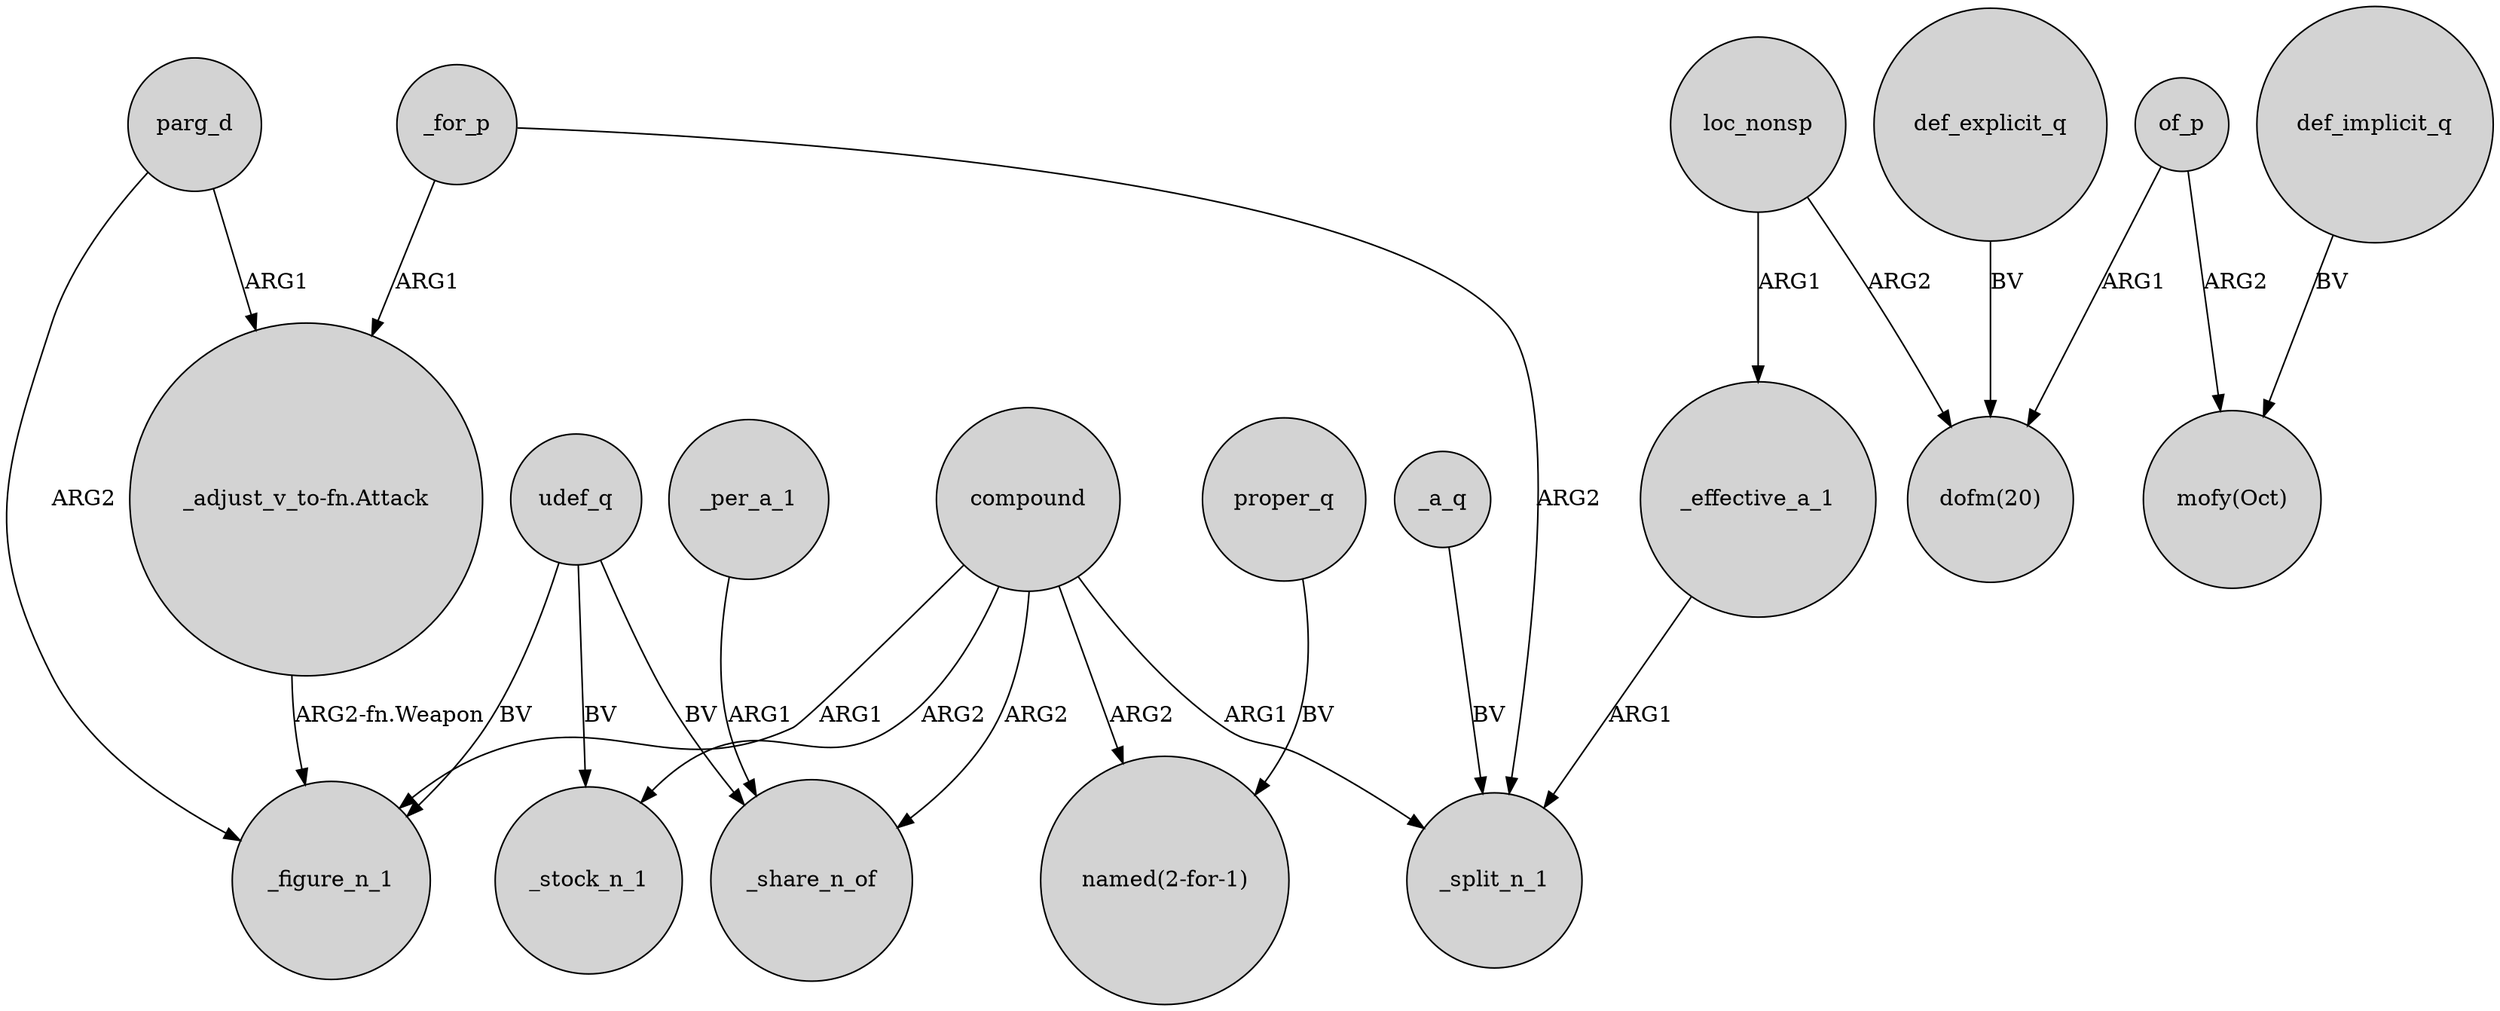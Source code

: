 digraph {
	node [shape=circle style=filled]
	udef_q -> _figure_n_1 [label=BV]
	parg_d -> _figure_n_1 [label=ARG2]
	compound -> _figure_n_1 [label=ARG1]
	of_p -> "dofm(20)" [label=ARG1]
	of_p -> "mofy(Oct)" [label=ARG2]
	parg_d -> "_adjust_v_to-fn.Attack" [label=ARG1]
	compound -> _split_n_1 [label=ARG1]
	_effective_a_1 -> _split_n_1 [label=ARG1]
	_for_p -> _split_n_1 [label=ARG2]
	def_explicit_q -> "dofm(20)" [label=BV]
	compound -> "named(2-for-1)" [label=ARG2]
	udef_q -> _stock_n_1 [label=BV]
	udef_q -> _share_n_of [label=BV]
	compound -> _stock_n_1 [label=ARG2]
	_for_p -> "_adjust_v_to-fn.Attack" [label=ARG1]
	compound -> _share_n_of [label=ARG2]
	loc_nonsp -> "dofm(20)" [label=ARG2]
	def_implicit_q -> "mofy(Oct)" [label=BV]
	"_adjust_v_to-fn.Attack" -> _figure_n_1 [label="ARG2-fn.Weapon"]
	proper_q -> "named(2-for-1)" [label=BV]
	_a_q -> _split_n_1 [label=BV]
	loc_nonsp -> _effective_a_1 [label=ARG1]
	_per_a_1 -> _share_n_of [label=ARG1]
}
